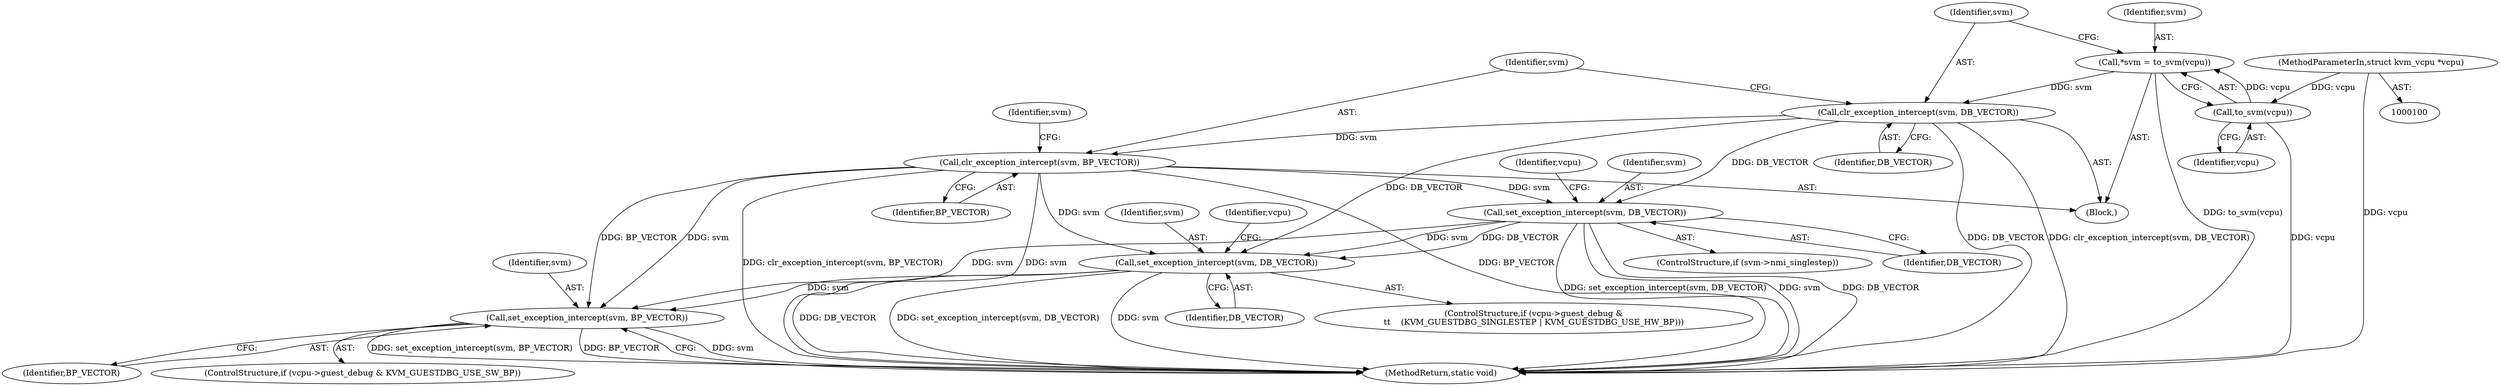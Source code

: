 digraph "1_linux_cbdb967af3d54993f5814f1cee0ed311a055377d_2@pointer" {
"1000118" [label="(Call,set_exception_intercept(svm, DB_VECTOR))"];
"1000111" [label="(Call,clr_exception_intercept(svm, BP_VECTOR))"];
"1000108" [label="(Call,clr_exception_intercept(svm, DB_VECTOR))"];
"1000104" [label="(Call,*svm = to_svm(vcpu))"];
"1000106" [label="(Call,to_svm(vcpu))"];
"1000101" [label="(MethodParameterIn,struct kvm_vcpu *vcpu)"];
"1000136" [label="(Call,set_exception_intercept(svm, DB_VECTOR))"];
"1000145" [label="(Call,set_exception_intercept(svm, BP_VECTOR))"];
"1000119" [label="(Identifier,svm)"];
"1000104" [label="(Call,*svm = to_svm(vcpu))"];
"1000138" [label="(Identifier,DB_VECTOR)"];
"1000128" [label="(ControlStructure,if (vcpu->guest_debug &\n\t\t    (KVM_GUESTDBG_SINGLESTEP | KVM_GUESTDBG_USE_HW_BP)))"];
"1000116" [label="(Identifier,svm)"];
"1000146" [label="(Identifier,svm)"];
"1000111" [label="(Call,clr_exception_intercept(svm, BP_VECTOR))"];
"1000142" [label="(Identifier,vcpu)"];
"1000108" [label="(Call,clr_exception_intercept(svm, DB_VECTOR))"];
"1000136" [label="(Call,set_exception_intercept(svm, DB_VECTOR))"];
"1000109" [label="(Identifier,svm)"];
"1000107" [label="(Identifier,vcpu)"];
"1000154" [label="(MethodReturn,static void)"];
"1000110" [label="(Identifier,DB_VECTOR)"];
"1000102" [label="(Block,)"];
"1000113" [label="(Identifier,BP_VECTOR)"];
"1000112" [label="(Identifier,svm)"];
"1000114" [label="(ControlStructure,if (svm->nmi_singlestep))"];
"1000147" [label="(Identifier,BP_VECTOR)"];
"1000145" [label="(Call,set_exception_intercept(svm, BP_VECTOR))"];
"1000105" [label="(Identifier,svm)"];
"1000101" [label="(MethodParameterIn,struct kvm_vcpu *vcpu)"];
"1000139" [label="(ControlStructure,if (vcpu->guest_debug & KVM_GUESTDBG_USE_SW_BP))"];
"1000120" [label="(Identifier,DB_VECTOR)"];
"1000106" [label="(Call,to_svm(vcpu))"];
"1000118" [label="(Call,set_exception_intercept(svm, DB_VECTOR))"];
"1000137" [label="(Identifier,svm)"];
"1000124" [label="(Identifier,vcpu)"];
"1000118" -> "1000114"  [label="AST: "];
"1000118" -> "1000120"  [label="CFG: "];
"1000119" -> "1000118"  [label="AST: "];
"1000120" -> "1000118"  [label="AST: "];
"1000124" -> "1000118"  [label="CFG: "];
"1000118" -> "1000154"  [label="DDG: set_exception_intercept(svm, DB_VECTOR)"];
"1000118" -> "1000154"  [label="DDG: svm"];
"1000118" -> "1000154"  [label="DDG: DB_VECTOR"];
"1000111" -> "1000118"  [label="DDG: svm"];
"1000108" -> "1000118"  [label="DDG: DB_VECTOR"];
"1000118" -> "1000136"  [label="DDG: svm"];
"1000118" -> "1000136"  [label="DDG: DB_VECTOR"];
"1000118" -> "1000145"  [label="DDG: svm"];
"1000111" -> "1000102"  [label="AST: "];
"1000111" -> "1000113"  [label="CFG: "];
"1000112" -> "1000111"  [label="AST: "];
"1000113" -> "1000111"  [label="AST: "];
"1000116" -> "1000111"  [label="CFG: "];
"1000111" -> "1000154"  [label="DDG: svm"];
"1000111" -> "1000154"  [label="DDG: BP_VECTOR"];
"1000111" -> "1000154"  [label="DDG: clr_exception_intercept(svm, BP_VECTOR)"];
"1000108" -> "1000111"  [label="DDG: svm"];
"1000111" -> "1000136"  [label="DDG: svm"];
"1000111" -> "1000145"  [label="DDG: svm"];
"1000111" -> "1000145"  [label="DDG: BP_VECTOR"];
"1000108" -> "1000102"  [label="AST: "];
"1000108" -> "1000110"  [label="CFG: "];
"1000109" -> "1000108"  [label="AST: "];
"1000110" -> "1000108"  [label="AST: "];
"1000112" -> "1000108"  [label="CFG: "];
"1000108" -> "1000154"  [label="DDG: clr_exception_intercept(svm, DB_VECTOR)"];
"1000108" -> "1000154"  [label="DDG: DB_VECTOR"];
"1000104" -> "1000108"  [label="DDG: svm"];
"1000108" -> "1000136"  [label="DDG: DB_VECTOR"];
"1000104" -> "1000102"  [label="AST: "];
"1000104" -> "1000106"  [label="CFG: "];
"1000105" -> "1000104"  [label="AST: "];
"1000106" -> "1000104"  [label="AST: "];
"1000109" -> "1000104"  [label="CFG: "];
"1000104" -> "1000154"  [label="DDG: to_svm(vcpu)"];
"1000106" -> "1000104"  [label="DDG: vcpu"];
"1000106" -> "1000107"  [label="CFG: "];
"1000107" -> "1000106"  [label="AST: "];
"1000106" -> "1000154"  [label="DDG: vcpu"];
"1000101" -> "1000106"  [label="DDG: vcpu"];
"1000101" -> "1000100"  [label="AST: "];
"1000101" -> "1000154"  [label="DDG: vcpu"];
"1000136" -> "1000128"  [label="AST: "];
"1000136" -> "1000138"  [label="CFG: "];
"1000137" -> "1000136"  [label="AST: "];
"1000138" -> "1000136"  [label="AST: "];
"1000142" -> "1000136"  [label="CFG: "];
"1000136" -> "1000154"  [label="DDG: DB_VECTOR"];
"1000136" -> "1000154"  [label="DDG: set_exception_intercept(svm, DB_VECTOR)"];
"1000136" -> "1000154"  [label="DDG: svm"];
"1000136" -> "1000145"  [label="DDG: svm"];
"1000145" -> "1000139"  [label="AST: "];
"1000145" -> "1000147"  [label="CFG: "];
"1000146" -> "1000145"  [label="AST: "];
"1000147" -> "1000145"  [label="AST: "];
"1000154" -> "1000145"  [label="CFG: "];
"1000145" -> "1000154"  [label="DDG: svm"];
"1000145" -> "1000154"  [label="DDG: set_exception_intercept(svm, BP_VECTOR)"];
"1000145" -> "1000154"  [label="DDG: BP_VECTOR"];
}
